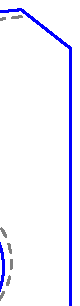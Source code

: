 %*************************************************************
%Drawing the back part and the sleeve of the shirt with sewing guide
% I have merged my code with the dolores code
%*************************************************************

inch := 2.54; % since 1 inch = 2.54; This provides the space to stich

%=====================================================================
%This is for the Sleeve part
%*********************************
def ParamforSleeve(expr u) = 
	AB := c - 1.5*inch;
	DF := lArm + 1*inch/4;
	
	pair q[];
	q1 = (0,AB/2);                        % A
	q2 = (-AB,0);                         % E mirrored
	q3 = (AB,0);                          % E
	q4 = (-DF,-(sleeve_length-AB/2));     % F mirrored
	q5 = (DF,-(sleeve_length-AB/2));      % F
	q6 := 1/4[q1,q3];                     % c
	q7 := 1/2[q1,q3];                     % b
	q8 := 3/4[q1,q3];                     % a

	alpha := -angle(q3-q1);               % angle between AB and AE (alpha>0)

	q9 := q6 + inch/2*dir(90-alpha);      % g
	q10 := q7 + inch/4*dir(90-alpha);     % f
	q11 := q8 + inch/2*dir(90-alpha+180); % d
	q12 := q8 + inch/4*dir(90-alpha+180); % e
	q13 := (-xpart q9,ypart q9);          % g mirrored
	q14 := (-xpart q7,ypart q7);          % b mirrored
	q15 := (-xpart q11,ypart q11);        % d mirrored
enddef;

%===============================================================================

%This is for the back part
%*****************************
def ParamforBack(expr t) =
	inc_neg := -1 * inch;
	inc_pos := inch;
    
	% Starting from the length
	p1 := (inc_neg+inc_neg-inch,inc_neg-inch); %double times addition in x-axis just because to allign the cloth for all sizes at right

	%from length to waist
	p2 := (h,inc_neg-inch);
	
	p3 := (h,Length - 3.81 - 5.08); % 1.5 inch for the back neck + 2 inches for creating space for L,M,S
	
	p4 := (n,Length + inc_pos +inch);
	
	p5 := (-(Shoulder-inc_neg-inc_neg)-inch,Length + inc_pos - inch +inch); %First inch is for the creating a wedge second is for sewing space in ypart
	
	p6 := (-(Shoulder-inc_neg-inc_neg)-inch,20.32 + 20.32 + ((2/3)* ArmHole));
	
	p7 := (-(c-inc_neg-inc_neg)-inch,20.32 + 20.32 +5.08); % 8 inch + 8 inch addition is because of the distance between waist and chest and hip and waist
	
	p8 := ((h-w) + (inc_neg+inc_neg)-inch,20.23 + inc_pos); 
	
enddef;

%================================================================================
def sewSpace(expr t) =
	inc_neg := -1 * inch;
	inc_pos := inch;
	s1 := (inc_neg+inc_neg,inc_neg);
	s2 := (h,inc_neg);
	
	s3 := (n,Length + inc_pos);
	s4 := (-(Shoulder-inc_neg-inc_neg),Length + inc_pos - inch);
	s5 := (-(Shoulder-inc_neg-inc_neg),20.32 + 20.32 + ((2/3)* ArmHole));
	s6 := (-(c-inc_neg-inc_neg),20.32 + 20.32 +5.08);
	s7 := ((h-w) + (inc_neg+inc_neg),20.23 + inc_pos);
	
enddef;
%===============================================================================

%========================================		
% Entering the measurements in cm
%========================================
Neck := 30.385;
Waist := 69.29;
Chest := 86.36;
Hip := 101.6;
Length := 101.6;
Shoulder := 8.382; % This is of 1 side taking from the neck to the end of shoulder
ArmHole := 17.78; % it is taken from the back side
LowerArm := 15;
sleeve_length := 50;

%========================================
%scaling to quarter portion
%========================================
n := Neck/4;
w := Waist/4;
c := Chest/4;
h := Hip/4;
a := 45; % angle of cutting from neck to shoulders
lArm := LowerArm/2;

%========================================
beginfig(1)
	pair p[],s[];
	pickup pencircle scaled 1bp;
	ParamforBack(t);
	sewSpace(t);
	path back,sewOne,sewTwo;
		
	back := p1--p2..p3--p4{dir a}--p5..p6..p7{curl 0}...p8 rotated 2..p1;
	sewOne := s1--s2;
	sewTwo := s3--s4..s5..s6{curl 0}..s7..s1;
		
	
	draw back withcolor blue;
	draw sewOne dashed evenly withcolor .5(black+white);
	draw sewTwo dashed evenly withcolor .5(black+white);
		
endfig;

%********************************************************************

beginfig(2)
	u := 0;
	
	ParamforSleeve(u);
	path sleeve; sleeve := q3..q12..q10..q9..q1..q13..q14..q15..q2--q4--q5--q3;
	draw sleeve withcolor blue;
endfig;
end;
